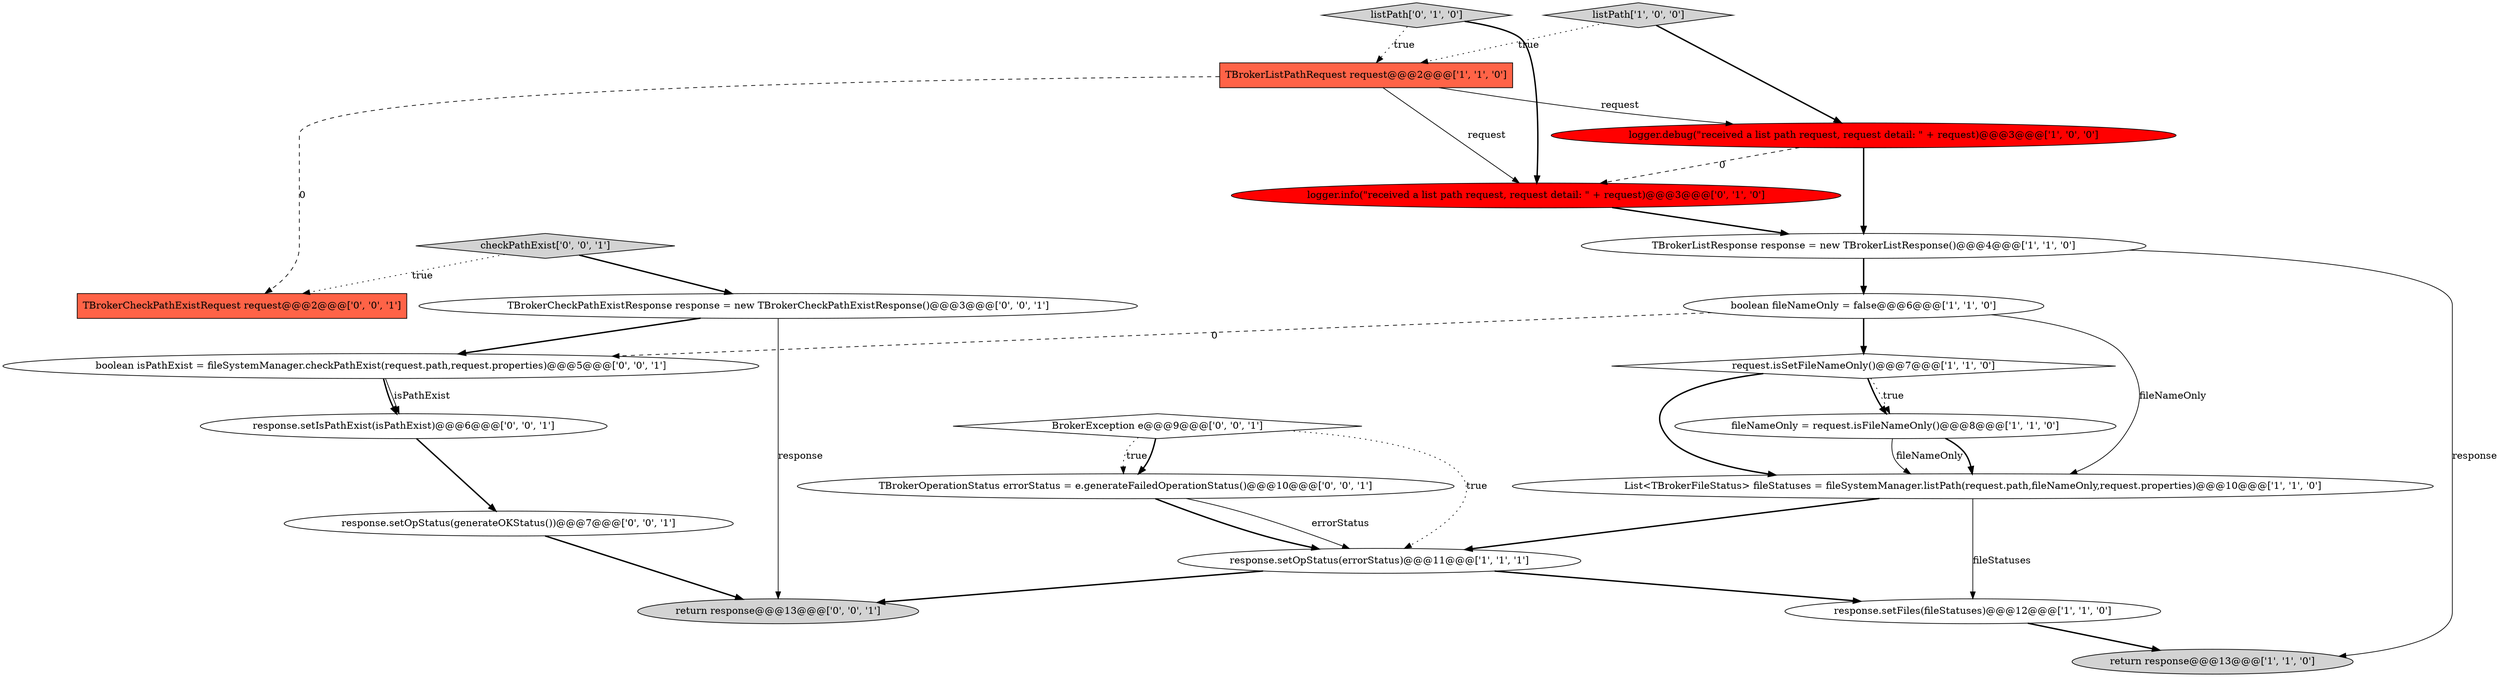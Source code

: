 digraph {
10 [style = filled, label = "response.setOpStatus(errorStatus)@@@11@@@['1', '1', '1']", fillcolor = white, shape = ellipse image = "AAA0AAABBB1BBB"];
2 [style = filled, label = "logger.debug(\"received a list path request, request detail: \" + request)@@@3@@@['1', '0', '0']", fillcolor = red, shape = ellipse image = "AAA1AAABBB1BBB"];
7 [style = filled, label = "boolean fileNameOnly = false@@@6@@@['1', '1', '0']", fillcolor = white, shape = ellipse image = "AAA0AAABBB1BBB"];
3 [style = filled, label = "TBrokerListPathRequest request@@@2@@@['1', '1', '0']", fillcolor = tomato, shape = box image = "AAA0AAABBB1BBB"];
18 [style = filled, label = "response.setIsPathExist(isPathExist)@@@6@@@['0', '0', '1']", fillcolor = white, shape = ellipse image = "AAA0AAABBB3BBB"];
20 [style = filled, label = "TBrokerCheckPathExistResponse response = new TBrokerCheckPathExistResponse()@@@3@@@['0', '0', '1']", fillcolor = white, shape = ellipse image = "AAA0AAABBB3BBB"];
4 [style = filled, label = "return response@@@13@@@['1', '1', '0']", fillcolor = lightgray, shape = ellipse image = "AAA0AAABBB1BBB"];
15 [style = filled, label = "checkPathExist['0', '0', '1']", fillcolor = lightgray, shape = diamond image = "AAA0AAABBB3BBB"];
5 [style = filled, label = "List<TBrokerFileStatus> fileStatuses = fileSystemManager.listPath(request.path,fileNameOnly,request.properties)@@@10@@@['1', '1', '0']", fillcolor = white, shape = ellipse image = "AAA0AAABBB1BBB"];
8 [style = filled, label = "TBrokerListResponse response = new TBrokerListResponse()@@@4@@@['1', '1', '0']", fillcolor = white, shape = ellipse image = "AAA0AAABBB1BBB"];
1 [style = filled, label = "response.setFiles(fileStatuses)@@@12@@@['1', '1', '0']", fillcolor = white, shape = ellipse image = "AAA0AAABBB1BBB"];
21 [style = filled, label = "return response@@@13@@@['0', '0', '1']", fillcolor = lightgray, shape = ellipse image = "AAA0AAABBB3BBB"];
6 [style = filled, label = "listPath['1', '0', '0']", fillcolor = lightgray, shape = diamond image = "AAA0AAABBB1BBB"];
14 [style = filled, label = "response.setOpStatus(generateOKStatus())@@@7@@@['0', '0', '1']", fillcolor = white, shape = ellipse image = "AAA0AAABBB3BBB"];
9 [style = filled, label = "fileNameOnly = request.isFileNameOnly()@@@8@@@['1', '1', '0']", fillcolor = white, shape = ellipse image = "AAA0AAABBB1BBB"];
16 [style = filled, label = "boolean isPathExist = fileSystemManager.checkPathExist(request.path,request.properties)@@@5@@@['0', '0', '1']", fillcolor = white, shape = ellipse image = "AAA0AAABBB3BBB"];
17 [style = filled, label = "TBrokerOperationStatus errorStatus = e.generateFailedOperationStatus()@@@10@@@['0', '0', '1']", fillcolor = white, shape = ellipse image = "AAA0AAABBB3BBB"];
0 [style = filled, label = "request.isSetFileNameOnly()@@@7@@@['1', '1', '0']", fillcolor = white, shape = diamond image = "AAA0AAABBB1BBB"];
13 [style = filled, label = "BrokerException e@@@9@@@['0', '0', '1']", fillcolor = white, shape = diamond image = "AAA0AAABBB3BBB"];
12 [style = filled, label = "listPath['0', '1', '0']", fillcolor = lightgray, shape = diamond image = "AAA0AAABBB2BBB"];
19 [style = filled, label = "TBrokerCheckPathExistRequest request@@@2@@@['0', '0', '1']", fillcolor = tomato, shape = box image = "AAA0AAABBB3BBB"];
11 [style = filled, label = "logger.info(\"received a list path request, request detail: \" + request)@@@3@@@['0', '1', '0']", fillcolor = red, shape = ellipse image = "AAA1AAABBB2BBB"];
17->10 [style = bold, label=""];
5->10 [style = bold, label=""];
12->3 [style = dotted, label="true"];
13->17 [style = dotted, label="true"];
1->4 [style = bold, label=""];
0->9 [style = bold, label=""];
16->18 [style = bold, label=""];
7->16 [style = dashed, label="0"];
12->11 [style = bold, label=""];
16->18 [style = solid, label="isPathExist"];
7->0 [style = bold, label=""];
17->10 [style = solid, label="errorStatus"];
10->21 [style = bold, label=""];
13->10 [style = dotted, label="true"];
8->7 [style = bold, label=""];
9->5 [style = solid, label="fileNameOnly"];
3->19 [style = dashed, label="0"];
6->2 [style = bold, label=""];
13->17 [style = bold, label=""];
20->16 [style = bold, label=""];
8->4 [style = solid, label="response"];
15->19 [style = dotted, label="true"];
15->20 [style = bold, label=""];
3->2 [style = solid, label="request"];
20->21 [style = solid, label="response"];
7->5 [style = solid, label="fileNameOnly"];
5->1 [style = solid, label="fileStatuses"];
9->5 [style = bold, label=""];
11->8 [style = bold, label=""];
2->11 [style = dashed, label="0"];
6->3 [style = dotted, label="true"];
10->1 [style = bold, label=""];
0->9 [style = dotted, label="true"];
18->14 [style = bold, label=""];
14->21 [style = bold, label=""];
2->8 [style = bold, label=""];
0->5 [style = bold, label=""];
3->11 [style = solid, label="request"];
}
